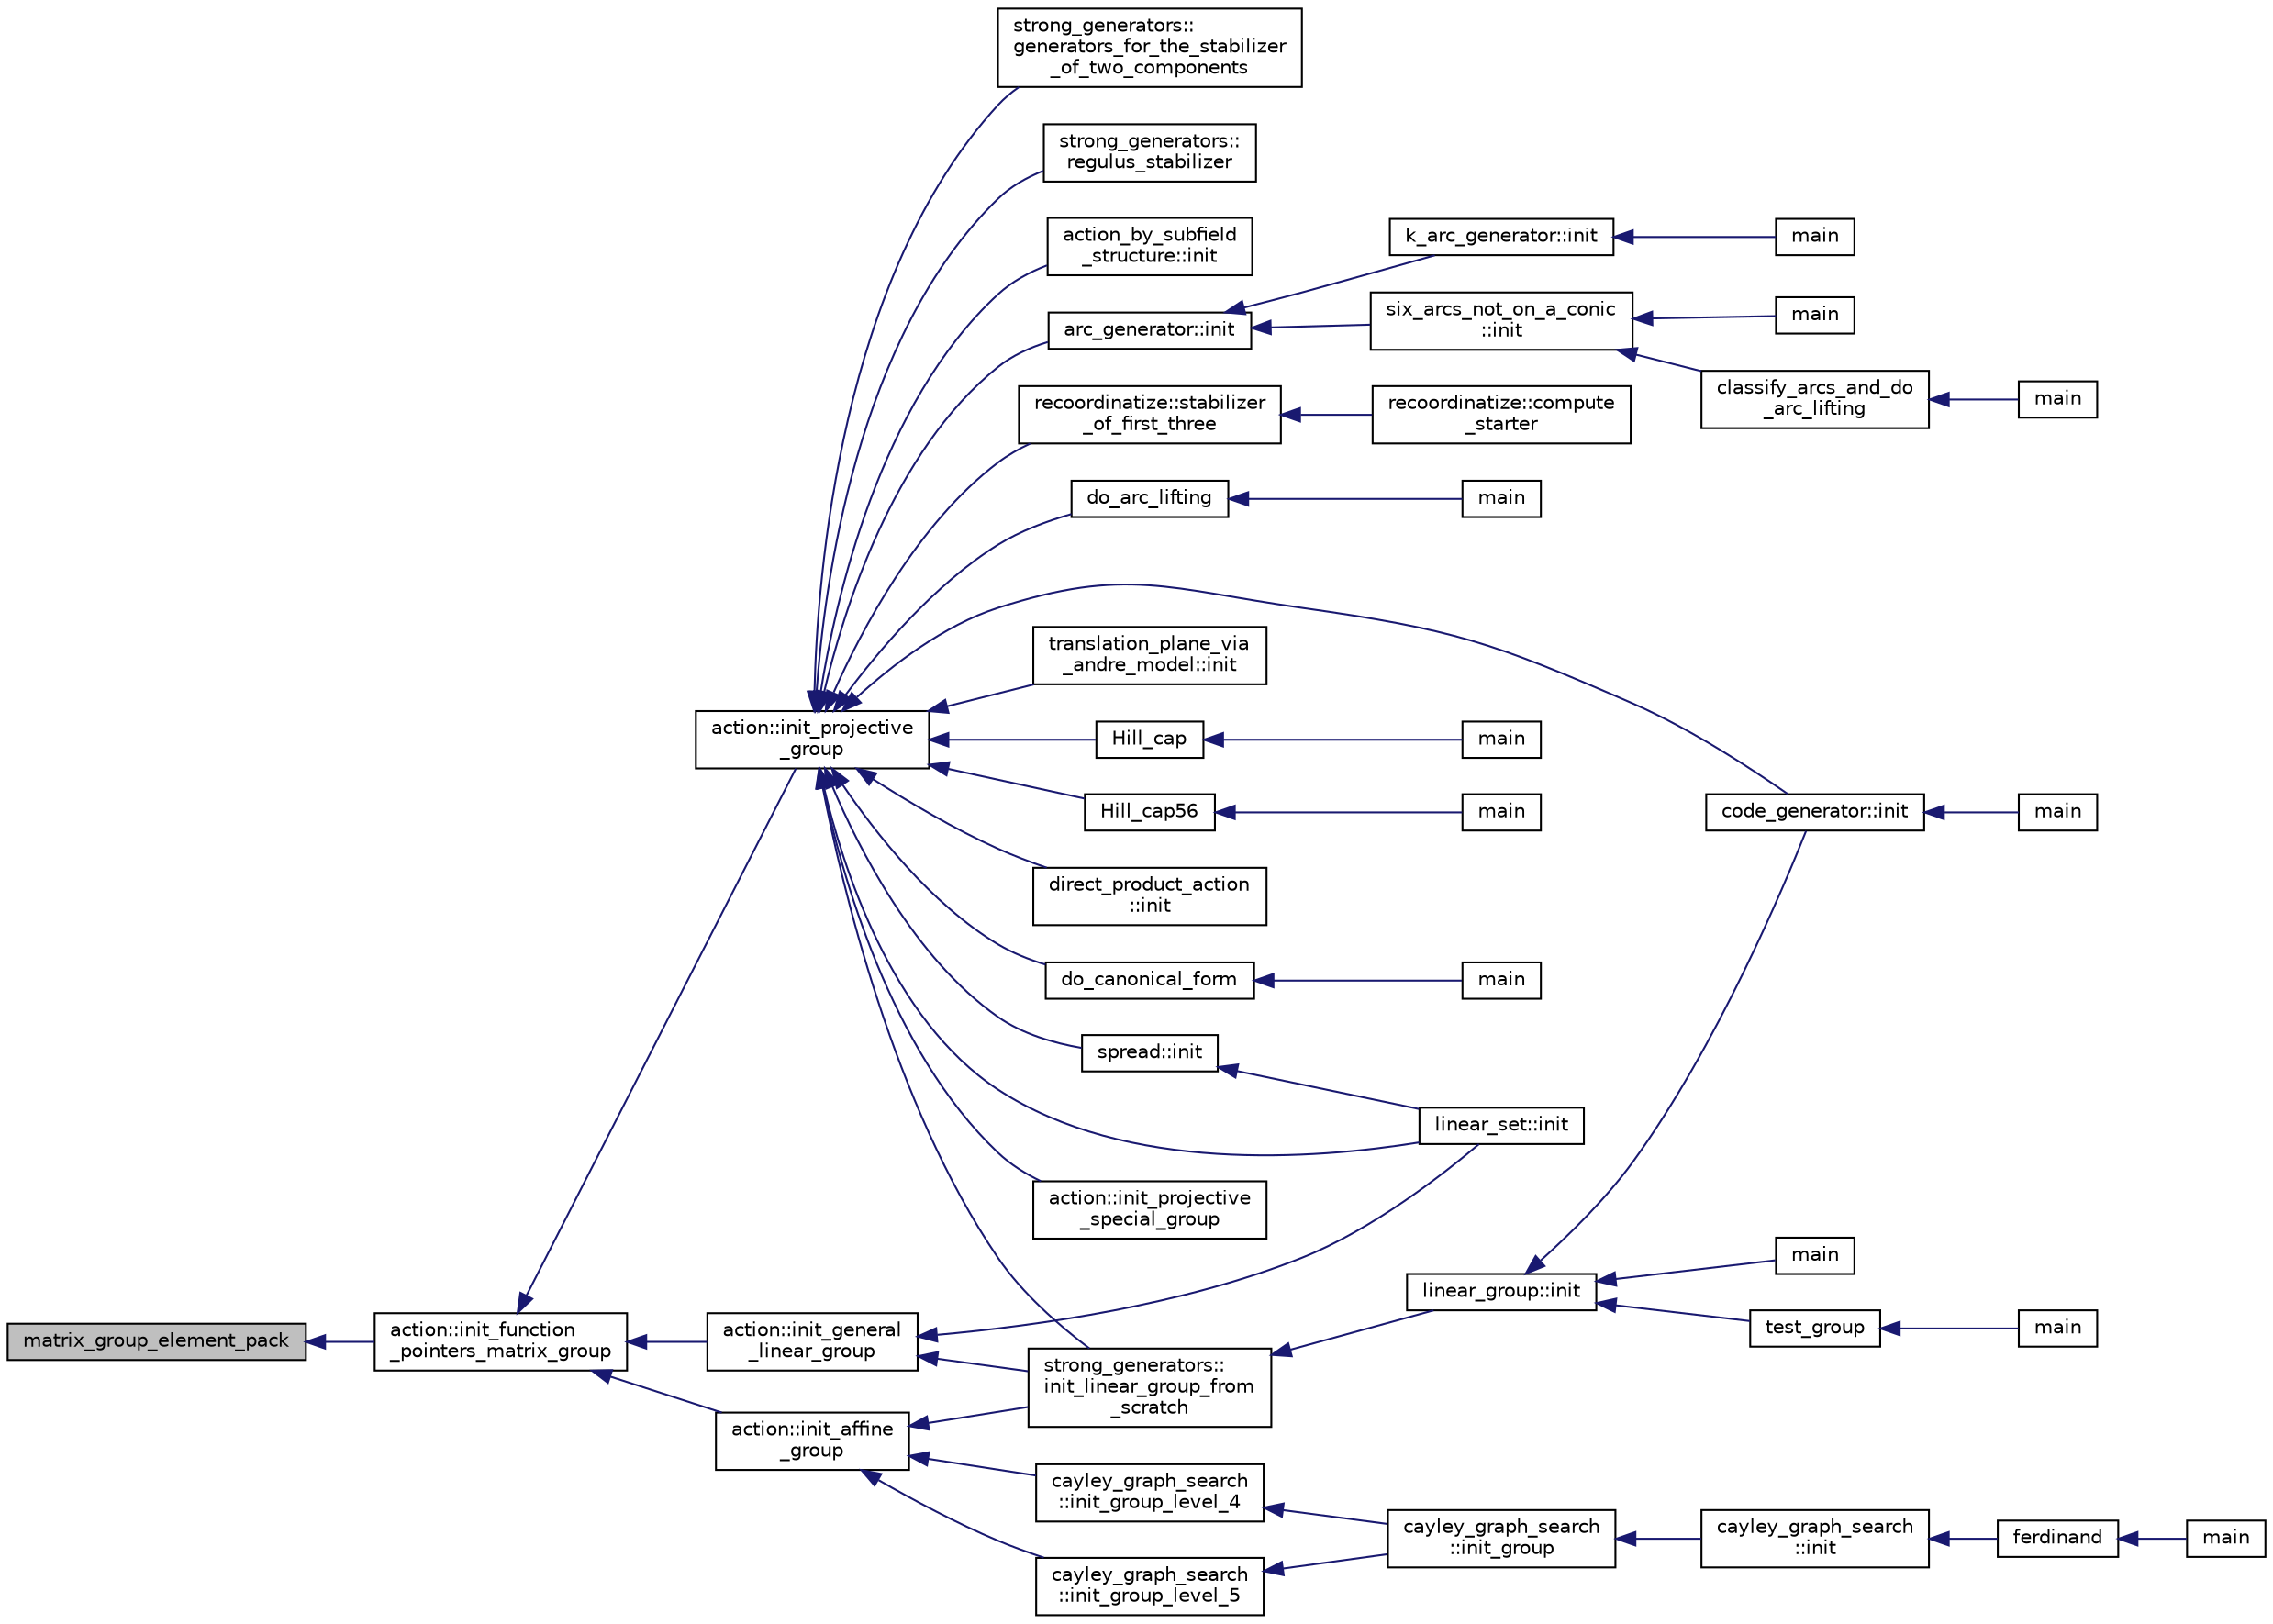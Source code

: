 digraph "matrix_group_element_pack"
{
  edge [fontname="Helvetica",fontsize="10",labelfontname="Helvetica",labelfontsize="10"];
  node [fontname="Helvetica",fontsize="10",shape=record];
  rankdir="LR";
  Node560 [label="matrix_group_element_pack",height=0.2,width=0.4,color="black", fillcolor="grey75", style="filled", fontcolor="black"];
  Node560 -> Node561 [dir="back",color="midnightblue",fontsize="10",style="solid",fontname="Helvetica"];
  Node561 [label="action::init_function\l_pointers_matrix_group",height=0.2,width=0.4,color="black", fillcolor="white", style="filled",URL="$d2/d86/classaction.html#a48cbc0106c21fdcb5ec74a9cf8f4e1d8"];
  Node561 -> Node562 [dir="back",color="midnightblue",fontsize="10",style="solid",fontname="Helvetica"];
  Node562 [label="action::init_projective\l_group",height=0.2,width=0.4,color="black", fillcolor="white", style="filled",URL="$d2/d86/classaction.html#ad943cb9d3828331bf5634c6dbfc31afd"];
  Node562 -> Node563 [dir="back",color="midnightblue",fontsize="10",style="solid",fontname="Helvetica"];
  Node563 [label="do_arc_lifting",height=0.2,width=0.4,color="black", fillcolor="white", style="filled",URL="$d5/d9e/arcs__orderly_8_c.html#a7367bc544c290322bdbd4545388a27a8"];
  Node563 -> Node564 [dir="back",color="midnightblue",fontsize="10",style="solid",fontname="Helvetica"];
  Node564 [label="main",height=0.2,width=0.4,color="black", fillcolor="white", style="filled",URL="$d5/d9e/arcs__orderly_8_c.html#a3c04138a5bfe5d72780bb7e82a18e627"];
  Node562 -> Node565 [dir="back",color="midnightblue",fontsize="10",style="solid",fontname="Helvetica"];
  Node565 [label="code_generator::init",height=0.2,width=0.4,color="black", fillcolor="white", style="filled",URL="$db/d37/classcode__generator.html#acfaa1e8badf6f30255203f499b130af8"];
  Node565 -> Node566 [dir="back",color="midnightblue",fontsize="10",style="solid",fontname="Helvetica"];
  Node566 [label="main",height=0.2,width=0.4,color="black", fillcolor="white", style="filled",URL="$d4/d4f/codes_8_c.html#a217dbf8b442f20279ea00b898af96f52"];
  Node562 -> Node567 [dir="back",color="midnightblue",fontsize="10",style="solid",fontname="Helvetica"];
  Node567 [label="direct_product_action\l::init",height=0.2,width=0.4,color="black", fillcolor="white", style="filled",URL="$d3/d78/classdirect__product__action.html#aad40060e5821c011cccaa65a5c4df64f"];
  Node562 -> Node568 [dir="back",color="midnightblue",fontsize="10",style="solid",fontname="Helvetica"];
  Node568 [label="Hill_cap",height=0.2,width=0.4,color="black", fillcolor="white", style="filled",URL="$da/d28/hill_8_c.html#a7c2543fe497e681d4b492b16ea7f933e"];
  Node568 -> Node569 [dir="back",color="midnightblue",fontsize="10",style="solid",fontname="Helvetica"];
  Node569 [label="main",height=0.2,width=0.4,color="black", fillcolor="white", style="filled",URL="$da/d28/hill_8_c.html#a217dbf8b442f20279ea00b898af96f52"];
  Node562 -> Node570 [dir="back",color="midnightblue",fontsize="10",style="solid",fontname="Helvetica"];
  Node570 [label="linear_set::init",height=0.2,width=0.4,color="black", fillcolor="white", style="filled",URL="$dd/d86/classlinear__set.html#a7ab24e84423749047d5465cb15505475"];
  Node562 -> Node571 [dir="back",color="midnightblue",fontsize="10",style="solid",fontname="Helvetica"];
  Node571 [label="Hill_cap56",height=0.2,width=0.4,color="black", fillcolor="white", style="filled",URL="$df/d74/tl__geometry_8h.html#ad7fc0ff2bf8455ab25e170c6930047a6"];
  Node571 -> Node572 [dir="back",color="midnightblue",fontsize="10",style="solid",fontname="Helvetica"];
  Node572 [label="main",height=0.2,width=0.4,color="black", fillcolor="white", style="filled",URL="$d4/d6e/make__something_8_c.html#a217dbf8b442f20279ea00b898af96f52"];
  Node562 -> Node573 [dir="back",color="midnightblue",fontsize="10",style="solid",fontname="Helvetica"];
  Node573 [label="do_canonical_form",height=0.2,width=0.4,color="black", fillcolor="white", style="filled",URL="$dc/dd4/group__actions_8h.html#afb9f4a331a8a017ea3b8b7d9ed8dcc88"];
  Node573 -> Node574 [dir="back",color="midnightblue",fontsize="10",style="solid",fontname="Helvetica"];
  Node574 [label="main",height=0.2,width=0.4,color="black", fillcolor="white", style="filled",URL="$d0/d2f/process_8_c.html#a3c04138a5bfe5d72780bb7e82a18e627"];
  Node562 -> Node575 [dir="back",color="midnightblue",fontsize="10",style="solid",fontname="Helvetica"];
  Node575 [label="action::init_projective\l_special_group",height=0.2,width=0.4,color="black", fillcolor="white", style="filled",URL="$d2/d86/classaction.html#a4c69f0e07dff8ba8ac2415faf69d55a4"];
  Node562 -> Node576 [dir="back",color="midnightblue",fontsize="10",style="solid",fontname="Helvetica"];
  Node576 [label="strong_generators::\linit_linear_group_from\l_scratch",height=0.2,width=0.4,color="black", fillcolor="white", style="filled",URL="$dc/d09/classstrong__generators.html#ad47ecfb9c141b65ed6aca34231d5a0d2"];
  Node576 -> Node577 [dir="back",color="midnightblue",fontsize="10",style="solid",fontname="Helvetica"];
  Node577 [label="linear_group::init",height=0.2,width=0.4,color="black", fillcolor="white", style="filled",URL="$df/d5a/classlinear__group.html#a8119aa9b882192ab422b12614b259f28"];
  Node577 -> Node565 [dir="back",color="midnightblue",fontsize="10",style="solid",fontname="Helvetica"];
  Node577 -> Node578 [dir="back",color="midnightblue",fontsize="10",style="solid",fontname="Helvetica"];
  Node578 [label="test_group",height=0.2,width=0.4,color="black", fillcolor="white", style="filled",URL="$d8/d03/analyze__q__designs_8_c.html#ad03444358d0b46e7aa4d88a806b44925"];
  Node578 -> Node579 [dir="back",color="midnightblue",fontsize="10",style="solid",fontname="Helvetica"];
  Node579 [label="main",height=0.2,width=0.4,color="black", fillcolor="white", style="filled",URL="$d8/d03/analyze__q__designs_8_c.html#a217dbf8b442f20279ea00b898af96f52"];
  Node577 -> Node580 [dir="back",color="midnightblue",fontsize="10",style="solid",fontname="Helvetica"];
  Node580 [label="main",height=0.2,width=0.4,color="black", fillcolor="white", style="filled",URL="$da/dd5/subspace__orbits__main_8_c.html#a217dbf8b442f20279ea00b898af96f52"];
  Node562 -> Node581 [dir="back",color="midnightblue",fontsize="10",style="solid",fontname="Helvetica"];
  Node581 [label="strong_generators::\lgenerators_for_the_stabilizer\l_of_two_components",height=0.2,width=0.4,color="black", fillcolor="white", style="filled",URL="$dc/d09/classstrong__generators.html#acd9ddc5b768e4cf3f2398383d5a8f3b2"];
  Node562 -> Node582 [dir="back",color="midnightblue",fontsize="10",style="solid",fontname="Helvetica"];
  Node582 [label="strong_generators::\lregulus_stabilizer",height=0.2,width=0.4,color="black", fillcolor="white", style="filled",URL="$dc/d09/classstrong__generators.html#a32e999d14b4168695f2e775ddf2ed7e7"];
  Node562 -> Node583 [dir="back",color="midnightblue",fontsize="10",style="solid",fontname="Helvetica"];
  Node583 [label="action_by_subfield\l_structure::init",height=0.2,width=0.4,color="black", fillcolor="white", style="filled",URL="$dd/d67/classaction__by__subfield__structure.html#a565b45607d3ebc3eaa0e910a6ce6a661"];
  Node562 -> Node584 [dir="back",color="midnightblue",fontsize="10",style="solid",fontname="Helvetica"];
  Node584 [label="arc_generator::init",height=0.2,width=0.4,color="black", fillcolor="white", style="filled",URL="$d4/d21/classarc__generator.html#ae614e18e9c641d67069fa27d48245cde"];
  Node584 -> Node585 [dir="back",color="midnightblue",fontsize="10",style="solid",fontname="Helvetica"];
  Node585 [label="k_arc_generator::init",height=0.2,width=0.4,color="black", fillcolor="white", style="filled",URL="$d6/dd8/classk__arc__generator.html#a6036d9f52ede9f8ca681505626b5361d"];
  Node585 -> Node586 [dir="back",color="midnightblue",fontsize="10",style="solid",fontname="Helvetica"];
  Node586 [label="main",height=0.2,width=0.4,color="black", fillcolor="white", style="filled",URL="$d6/d01/k__arc__generator__main_8_c.html#a217dbf8b442f20279ea00b898af96f52"];
  Node584 -> Node587 [dir="back",color="midnightblue",fontsize="10",style="solid",fontname="Helvetica"];
  Node587 [label="six_arcs_not_on_a_conic\l::init",height=0.2,width=0.4,color="black", fillcolor="white", style="filled",URL="$d8/de6/classsix__arcs__not__on__a__conic.html#a7a4d5cf8a098488729934cfa8a70944a"];
  Node587 -> Node588 [dir="back",color="midnightblue",fontsize="10",style="solid",fontname="Helvetica"];
  Node588 [label="classify_arcs_and_do\l_arc_lifting",height=0.2,width=0.4,color="black", fillcolor="white", style="filled",URL="$d6/dc3/arc__lifting__main_8_c.html#afdd7be16f16b8c71e9a72fe5f6a0b59c"];
  Node588 -> Node589 [dir="back",color="midnightblue",fontsize="10",style="solid",fontname="Helvetica"];
  Node589 [label="main",height=0.2,width=0.4,color="black", fillcolor="white", style="filled",URL="$d6/dc3/arc__lifting__main_8_c.html#a217dbf8b442f20279ea00b898af96f52"];
  Node587 -> Node590 [dir="back",color="midnightblue",fontsize="10",style="solid",fontname="Helvetica"];
  Node590 [label="main",height=0.2,width=0.4,color="black", fillcolor="white", style="filled",URL="$d2/dfa/create__surface__main_8_c.html#a217dbf8b442f20279ea00b898af96f52"];
  Node562 -> Node591 [dir="back",color="midnightblue",fontsize="10",style="solid",fontname="Helvetica"];
  Node591 [label="recoordinatize::stabilizer\l_of_first_three",height=0.2,width=0.4,color="black", fillcolor="white", style="filled",URL="$d3/d3c/classrecoordinatize.html#ae8a24e776a57f0ac4923f6ed1d1db6e6"];
  Node591 -> Node592 [dir="back",color="midnightblue",fontsize="10",style="solid",fontname="Helvetica"];
  Node592 [label="recoordinatize::compute\l_starter",height=0.2,width=0.4,color="black", fillcolor="white", style="filled",URL="$d3/d3c/classrecoordinatize.html#a274b399821488e5f6fb1adfbc8f8ebac"];
  Node562 -> Node593 [dir="back",color="midnightblue",fontsize="10",style="solid",fontname="Helvetica"];
  Node593 [label="spread::init",height=0.2,width=0.4,color="black", fillcolor="white", style="filled",URL="$da/dc1/classspread.html#aa2493aebcdd72c4472213711dfcc2ab6"];
  Node593 -> Node570 [dir="back",color="midnightblue",fontsize="10",style="solid",fontname="Helvetica"];
  Node562 -> Node594 [dir="back",color="midnightblue",fontsize="10",style="solid",fontname="Helvetica"];
  Node594 [label="translation_plane_via\l_andre_model::init",height=0.2,width=0.4,color="black", fillcolor="white", style="filled",URL="$d1/dcc/classtranslation__plane__via__andre__model.html#adb424599de168ade331979a9218ee07b"];
  Node561 -> Node595 [dir="back",color="midnightblue",fontsize="10",style="solid",fontname="Helvetica"];
  Node595 [label="action::init_affine\l_group",height=0.2,width=0.4,color="black", fillcolor="white", style="filled",URL="$d2/d86/classaction.html#a32c0c683b3071fef19d28ca4880b568a"];
  Node595 -> Node596 [dir="back",color="midnightblue",fontsize="10",style="solid",fontname="Helvetica"];
  Node596 [label="cayley_graph_search\l::init_group_level_4",height=0.2,width=0.4,color="black", fillcolor="white", style="filled",URL="$de/dae/classcayley__graph__search.html#a6593f90cd91bea8c23fe71acca05655e"];
  Node596 -> Node597 [dir="back",color="midnightblue",fontsize="10",style="solid",fontname="Helvetica"];
  Node597 [label="cayley_graph_search\l::init_group",height=0.2,width=0.4,color="black", fillcolor="white", style="filled",URL="$de/dae/classcayley__graph__search.html#adbce2e517a8ed979f53e8aeb043cf4ca"];
  Node597 -> Node598 [dir="back",color="midnightblue",fontsize="10",style="solid",fontname="Helvetica"];
  Node598 [label="cayley_graph_search\l::init",height=0.2,width=0.4,color="black", fillcolor="white", style="filled",URL="$de/dae/classcayley__graph__search.html#add9c6434abeaebac4a07bc03cb21672d"];
  Node598 -> Node599 [dir="back",color="midnightblue",fontsize="10",style="solid",fontname="Helvetica"];
  Node599 [label="ferdinand",height=0.2,width=0.4,color="black", fillcolor="white", style="filled",URL="$da/df3/ferdinand_8_c.html#a322b57727d23cf5a0932f11c30ea18d9"];
  Node599 -> Node600 [dir="back",color="midnightblue",fontsize="10",style="solid",fontname="Helvetica"];
  Node600 [label="main",height=0.2,width=0.4,color="black", fillcolor="white", style="filled",URL="$da/df3/ferdinand_8_c.html#a3c04138a5bfe5d72780bb7e82a18e627"];
  Node595 -> Node601 [dir="back",color="midnightblue",fontsize="10",style="solid",fontname="Helvetica"];
  Node601 [label="cayley_graph_search\l::init_group_level_5",height=0.2,width=0.4,color="black", fillcolor="white", style="filled",URL="$de/dae/classcayley__graph__search.html#ab4427f6ab65833dae31a18f44a5d6d7a"];
  Node601 -> Node597 [dir="back",color="midnightblue",fontsize="10",style="solid",fontname="Helvetica"];
  Node595 -> Node576 [dir="back",color="midnightblue",fontsize="10",style="solid",fontname="Helvetica"];
  Node561 -> Node602 [dir="back",color="midnightblue",fontsize="10",style="solid",fontname="Helvetica"];
  Node602 [label="action::init_general\l_linear_group",height=0.2,width=0.4,color="black", fillcolor="white", style="filled",URL="$d2/d86/classaction.html#a1ff1bf53f9073bfc76ff073e7af6f396"];
  Node602 -> Node570 [dir="back",color="midnightblue",fontsize="10",style="solid",fontname="Helvetica"];
  Node602 -> Node576 [dir="back",color="midnightblue",fontsize="10",style="solid",fontname="Helvetica"];
}
